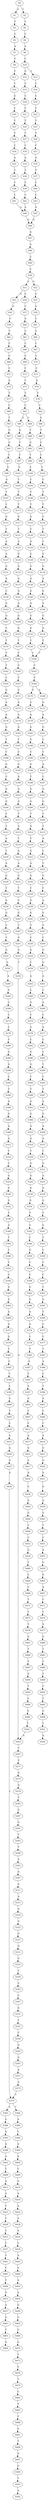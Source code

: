 strict digraph  {
	S0 -> S1 [ label = G ];
	S0 -> S2 [ label = T ];
	S1 -> S3 [ label = T ];
	S2 -> S4 [ label = T ];
	S3 -> S5 [ label = C ];
	S4 -> S6 [ label = C ];
	S5 -> S7 [ label = A ];
	S6 -> S8 [ label = A ];
	S7 -> S9 [ label = C ];
	S8 -> S10 [ label = C ];
	S9 -> S11 [ label = T ];
	S10 -> S12 [ label = G ];
	S10 -> S13 [ label = T ];
	S11 -> S14 [ label = C ];
	S12 -> S15 [ label = C ];
	S13 -> S16 [ label = C ];
	S14 -> S17 [ label = G ];
	S15 -> S18 [ label = C ];
	S16 -> S19 [ label = C ];
	S17 -> S20 [ label = C ];
	S18 -> S21 [ label = C ];
	S19 -> S22 [ label = T ];
	S20 -> S23 [ label = T ];
	S21 -> S24 [ label = T ];
	S22 -> S25 [ label = T ];
	S23 -> S26 [ label = T ];
	S24 -> S27 [ label = T ];
	S25 -> S28 [ label = T ];
	S26 -> S29 [ label = C ];
	S27 -> S30 [ label = C ];
	S28 -> S31 [ label = C ];
	S29 -> S32 [ label = A ];
	S30 -> S33 [ label = A ];
	S31 -> S34 [ label = A ];
	S32 -> S35 [ label = T ];
	S33 -> S36 [ label = T ];
	S34 -> S37 [ label = T ];
	S35 -> S38 [ label = C ];
	S36 -> S39 [ label = C ];
	S37 -> S40 [ label = C ];
	S38 -> S41 [ label = C ];
	S39 -> S42 [ label = C ];
	S40 -> S43 [ label = C ];
	S41 -> S44 [ label = A ];
	S42 -> S44 [ label = A ];
	S43 -> S45 [ label = A ];
	S44 -> S46 [ label = G ];
	S45 -> S46 [ label = G ];
	S46 -> S47 [ label = A ];
	S47 -> S48 [ label = A ];
	S48 -> S49 [ label = C ];
	S49 -> S50 [ label = C ];
	S50 -> S51 [ label = A ];
	S50 -> S52 [ label = G ];
	S51 -> S53 [ label = G ];
	S51 -> S54 [ label = C ];
	S52 -> S55 [ label = G ];
	S53 -> S56 [ label = A ];
	S54 -> S57 [ label = C ];
	S55 -> S58 [ label = A ];
	S56 -> S59 [ label = C ];
	S57 -> S60 [ label = A ];
	S58 -> S61 [ label = C ];
	S59 -> S62 [ label = T ];
	S60 -> S63 [ label = C ];
	S61 -> S64 [ label = G ];
	S62 -> S65 [ label = C ];
	S63 -> S66 [ label = C ];
	S64 -> S67 [ label = C ];
	S65 -> S68 [ label = C ];
	S66 -> S69 [ label = C ];
	S67 -> S70 [ label = C ];
	S68 -> S71 [ label = C ];
	S69 -> S72 [ label = C ];
	S70 -> S73 [ label = C ];
	S71 -> S74 [ label = A ];
	S72 -> S75 [ label = T ];
	S73 -> S76 [ label = A ];
	S74 -> S77 [ label = T ];
	S75 -> S78 [ label = T ];
	S76 -> S79 [ label = T ];
	S77 -> S80 [ label = C ];
	S78 -> S81 [ label = C ];
	S79 -> S82 [ label = C ];
	S80 -> S83 [ label = T ];
	S81 -> S84 [ label = C ];
	S81 -> S85 [ label = G ];
	S82 -> S86 [ label = G ];
	S83 -> S87 [ label = G ];
	S84 -> S88 [ label = T ];
	S85 -> S89 [ label = A ];
	S86 -> S90 [ label = T ];
	S87 -> S91 [ label = C ];
	S88 -> S92 [ label = G ];
	S89 -> S93 [ label = T ];
	S90 -> S94 [ label = C ];
	S91 -> S95 [ label = C ];
	S92 -> S96 [ label = T ];
	S93 -> S97 [ label = C ];
	S94 -> S98 [ label = C ];
	S95 -> S99 [ label = A ];
	S96 -> S100 [ label = C ];
	S97 -> S101 [ label = G ];
	S98 -> S102 [ label = T ];
	S99 -> S103 [ label = G ];
	S100 -> S104 [ label = C ];
	S101 -> S105 [ label = T ];
	S102 -> S106 [ label = C ];
	S103 -> S107 [ label = T ];
	S104 -> S108 [ label = T ];
	S105 -> S109 [ label = T ];
	S106 -> S110 [ label = T ];
	S107 -> S111 [ label = C ];
	S108 -> S112 [ label = T ];
	S109 -> S113 [ label = T ];
	S110 -> S114 [ label = T ];
	S111 -> S115 [ label = G ];
	S112 -> S116 [ label = G ];
	S113 -> S117 [ label = G ];
	S114 -> S118 [ label = C ];
	S115 -> S119 [ label = T ];
	S116 -> S120 [ label = T ];
	S117 -> S121 [ label = T ];
	S118 -> S122 [ label = T ];
	S119 -> S123 [ label = A ];
	S120 -> S124 [ label = A ];
	S121 -> S125 [ label = A ];
	S122 -> S126 [ label = C ];
	S123 -> S127 [ label = A ];
	S124 -> S128 [ label = G ];
	S125 -> S129 [ label = G ];
	S126 -> S130 [ label = G ];
	S127 -> S131 [ label = G ];
	S128 -> S132 [ label = G ];
	S129 -> S133 [ label = G ];
	S130 -> S134 [ label = G ];
	S131 -> S135 [ label = A ];
	S132 -> S136 [ label = A ];
	S133 -> S137 [ label = A ];
	S134 -> S138 [ label = A ];
	S135 -> S139 [ label = C ];
	S136 -> S140 [ label = G ];
	S137 -> S141 [ label = A ];
	S138 -> S142 [ label = G ];
	S139 -> S143 [ label = G ];
	S140 -> S144 [ label = A ];
	S141 -> S145 [ label = A ];
	S142 -> S146 [ label = A ];
	S143 -> S147 [ label = G ];
	S144 -> S148 [ label = G ];
	S145 -> S149 [ label = G ];
	S146 -> S150 [ label = G ];
	S147 -> S151 [ label = C ];
	S148 -> S152 [ label = G ];
	S149 -> S153 [ label = G ];
	S150 -> S154 [ label = G ];
	S151 -> S155 [ label = T ];
	S152 -> S156 [ label = T ];
	S153 -> S157 [ label = T ];
	S154 -> S158 [ label = T ];
	S155 -> S159 [ label = C ];
	S156 -> S160 [ label = C ];
	S157 -> S161 [ label = C ];
	S158 -> S160 [ label = C ];
	S159 -> S162 [ label = T ];
	S160 -> S163 [ label = C ];
	S161 -> S164 [ label = C ];
	S162 -> S165 [ label = C ];
	S163 -> S166 [ label = C ];
	S164 -> S167 [ label = C ];
	S165 -> S168 [ label = G ];
	S166 -> S169 [ label = A ];
	S166 -> S170 [ label = G ];
	S167 -> S171 [ label = G ];
	S168 -> S172 [ label = A ];
	S169 -> S173 [ label = G ];
	S170 -> S174 [ label = G ];
	S171 -> S175 [ label = A ];
	S172 -> S176 [ label = A ];
	S173 -> S177 [ label = A ];
	S174 -> S178 [ label = A ];
	S175 -> S179 [ label = A ];
	S176 -> S180 [ label = G ];
	S177 -> S181 [ label = G ];
	S178 -> S182 [ label = G ];
	S179 -> S183 [ label = G ];
	S180 -> S184 [ label = T ];
	S181 -> S185 [ label = C ];
	S182 -> S186 [ label = G ];
	S183 -> S187 [ label = T ];
	S184 -> S188 [ label = C ];
	S185 -> S189 [ label = C ];
	S186 -> S190 [ label = C ];
	S187 -> S191 [ label = C ];
	S188 -> S192 [ label = G ];
	S189 -> S193 [ label = A ];
	S190 -> S194 [ label = G ];
	S191 -> S195 [ label = G ];
	S192 -> S196 [ label = C ];
	S193 -> S197 [ label = C ];
	S194 -> S198 [ label = T ];
	S195 -> S199 [ label = A ];
	S196 -> S200 [ label = G ];
	S197 -> S201 [ label = G ];
	S198 -> S202 [ label = G ];
	S199 -> S203 [ label = G ];
	S200 -> S204 [ label = G ];
	S201 -> S205 [ label = G ];
	S202 -> S206 [ label = G ];
	S203 -> S207 [ label = G ];
	S204 -> S208 [ label = C ];
	S205 -> S209 [ label = T ];
	S206 -> S210 [ label = T ];
	S207 -> S211 [ label = T ];
	S208 -> S212 [ label = T ];
	S209 -> S213 [ label = T ];
	S210 -> S214 [ label = A ];
	S211 -> S215 [ label = A ];
	S212 -> S216 [ label = A ];
	S213 -> S217 [ label = A ];
	S214 -> S218 [ label = T ];
	S215 -> S219 [ label = T ];
	S216 -> S220 [ label = T ];
	S217 -> S221 [ label = C ];
	S218 -> S222 [ label = G ];
	S219 -> S223 [ label = A ];
	S220 -> S224 [ label = A ];
	S221 -> S225 [ label = T ];
	S222 -> S226 [ label = A ];
	S223 -> S227 [ label = A ];
	S224 -> S228 [ label = G ];
	S225 -> S229 [ label = G ];
	S226 -> S230 [ label = G ];
	S227 -> S231 [ label = G ];
	S228 -> S232 [ label = T ];
	S229 -> S233 [ label = C ];
	S230 -> S234 [ label = C ];
	S231 -> S235 [ label = T ];
	S232 -> S236 [ label = A ];
	S233 -> S237 [ label = A ];
	S234 -> S238 [ label = G ];
	S235 -> S239 [ label = C ];
	S236 -> S240 [ label = G ];
	S237 -> S241 [ label = G ];
	S238 -> S242 [ label = G ];
	S239 -> S243 [ label = G ];
	S240 -> S244 [ label = C ];
	S241 -> S245 [ label = A ];
	S242 -> S246 [ label = T ];
	S243 -> S247 [ label = T ];
	S244 -> S248 [ label = C ];
	S245 -> S249 [ label = C ];
	S246 -> S250 [ label = C ];
	S247 -> S251 [ label = G ];
	S248 -> S252 [ label = G ];
	S249 -> S253 [ label = G ];
	S250 -> S254 [ label = G ];
	S251 -> S255 [ label = G ];
	S252 -> S256 [ label = A ];
	S253 -> S257 [ label = G ];
	S254 -> S258 [ label = C ];
	S255 -> S259 [ label = T ];
	S256 -> S260 [ label = A ];
	S257 -> S261 [ label = A ];
	S258 -> S262 [ label = A ];
	S259 -> S263 [ label = A ];
	S260 -> S264 [ label = A ];
	S261 -> S265 [ label = C ];
	S262 -> S266 [ label = C ];
	S263 -> S267 [ label = C ];
	S264 -> S268 [ label = C ];
	S265 -> S269 [ label = A ];
	S266 -> S270 [ label = G ];
	S267 -> S271 [ label = C ];
	S268 -> S272 [ label = C ];
	S269 -> S273 [ label = C ];
	S270 -> S274 [ label = C ];
	S271 -> S275 [ label = G ];
	S272 -> S276 [ label = C ];
	S273 -> S277 [ label = A ];
	S274 -> S278 [ label = G ];
	S275 -> S279 [ label = G ];
	S276 -> S280 [ label = C ];
	S277 -> S281 [ label = C ];
	S278 -> S282 [ label = C ];
	S279 -> S283 [ label = T ];
	S280 -> S284 [ label = G ];
	S281 -> S285 [ label = C ];
	S282 -> S286 [ label = G ];
	S283 -> S287 [ label = G ];
	S284 -> S288 [ label = A ];
	S285 -> S289 [ label = T ];
	S286 -> S290 [ label = G ];
	S287 -> S291 [ label = G ];
	S288 -> S292 [ label = C ];
	S289 -> S293 [ label = C ];
	S290 -> S294 [ label = C ];
	S291 -> S295 [ label = T ];
	S292 -> S296 [ label = T ];
	S293 -> S297 [ label = T ];
	S294 -> S298 [ label = T ];
	S295 -> S299 [ label = T ];
	S296 -> S300 [ label = A ];
	S297 -> S301 [ label = A ];
	S298 -> S302 [ label = G ];
	S299 -> S303 [ label = A ];
	S300 -> S304 [ label = G ];
	S301 -> S305 [ label = G ];
	S302 -> S306 [ label = G ];
	S303 -> S307 [ label = G ];
	S304 -> S308 [ label = A ];
	S305 -> S309 [ label = A ];
	S306 -> S310 [ label = A ];
	S307 -> S311 [ label = A ];
	S308 -> S312 [ label = A ];
	S309 -> S313 [ label = A ];
	S310 -> S314 [ label = A ];
	S311 -> S315 [ label = A ];
	S312 -> S316 [ label = T ];
	S313 -> S317 [ label = C ];
	S314 -> S318 [ label = T ];
	S315 -> S319 [ label = G ];
	S316 -> S320 [ label = C ];
	S317 -> S321 [ label = G ];
	S318 -> S322 [ label = G ];
	S319 -> S323 [ label = G ];
	S320 -> S324 [ label = G ];
	S321 -> S325 [ label = A ];
	S322 -> S326 [ label = G ];
	S323 -> S327 [ label = G ];
	S324 -> S328 [ label = G ];
	S325 -> S329 [ label = G ];
	S326 -> S330 [ label = G ];
	S327 -> S331 [ label = G ];
	S328 -> S332 [ label = G ];
	S329 -> S333 [ label = G ];
	S330 -> S334 [ label = G ];
	S331 -> S335 [ label = G ];
	S332 -> S336 [ label = T ];
	S333 -> S337 [ label = T ];
	S334 -> S338 [ label = T ];
	S335 -> S339 [ label = T ];
	S336 -> S340 [ label = A ];
	S337 -> S341 [ label = G ];
	S338 -> S342 [ label = C ];
	S339 -> S343 [ label = C ];
	S340 -> S344 [ label = T ];
	S341 -> S345 [ label = T ];
	S342 -> S346 [ label = C ];
	S343 -> S347 [ label = C ];
	S344 -> S348 [ label = C ];
	S345 -> S349 [ label = C ];
	S346 -> S350 [ label = G ];
	S347 -> S351 [ label = G ];
	S348 -> S352 [ label = C ];
	S349 -> S353 [ label = C ];
	S350 -> S354 [ label = C ];
	S351 -> S355 [ label = T ];
	S352 -> S356 [ label = C ];
	S353 -> S357 [ label = C ];
	S354 -> S358 [ label = C ];
	S355 -> S359 [ label = C ];
	S356 -> S360 [ label = G ];
	S357 -> S361 [ label = T ];
	S358 -> S362 [ label = G ];
	S359 -> S363 [ label = G ];
	S360 -> S364 [ label = A ];
	S361 -> S365 [ label = G ];
	S362 -> S366 [ label = G ];
	S363 -> S367 [ label = G ];
	S364 -> S368 [ label = A ];
	S365 -> S369 [ label = T ];
	S366 -> S370 [ label = A ];
	S367 -> S371 [ label = A ];
	S368 -> S372 [ label = A ];
	S369 -> S373 [ label = C ];
	S370 -> S374 [ label = A ];
	S371 -> S375 [ label = A ];
	S372 -> S376 [ label = G ];
	S373 -> S377 [ label = C ];
	S374 -> S378 [ label = C ];
	S375 -> S379 [ label = C ];
	S376 -> S380 [ label = T ];
	S377 -> S381 [ label = T ];
	S378 -> S382 [ label = T ];
	S379 -> S383 [ label = A ];
	S379 -> S384 [ label = T ];
	S380 -> S385 [ label = G ];
	S381 -> S386 [ label = A ];
	S382 -> S387 [ label = G ];
	S383 -> S388 [ label = G ];
	S384 -> S389 [ label = A ];
	S385 -> S390 [ label = T ];
	S386 -> S391 [ label = C ];
	S387 -> S392 [ label = C ];
	S388 -> S393 [ label = G ];
	S389 -> S394 [ label = C ];
	S390 -> S395 [ label = C ];
	S391 -> S396 [ label = T ];
	S392 -> S397 [ label = A ];
	S393 -> S398 [ label = A ];
	S394 -> S399 [ label = A ];
	S395 -> S400 [ label = G ];
	S396 -> S401 [ label = A ];
	S397 -> S402 [ label = A ];
	S398 -> S403 [ label = A ];
	S399 -> S404 [ label = A ];
	S400 -> S405 [ label = T ];
	S401 -> S406 [ label = C ];
	S402 -> S407 [ label = C ];
	S403 -> S408 [ label = T ];
	S404 -> S409 [ label = C ];
	S405 -> S410 [ label = C ];
	S406 -> S411 [ label = C ];
	S407 -> S412 [ label = C ];
	S408 -> S413 [ label = A ];
	S409 -> S414 [ label = G ];
	S410 -> S415 [ label = G ];
	S411 -> S416 [ label = A ];
	S412 -> S417 [ label = A ];
	S413 -> S418 [ label = G ];
	S414 -> S419 [ label = A ];
	S415 -> S420 [ label = G ];
	S416 -> S421 [ label = G ];
	S417 -> S422 [ label = G ];
	S418 -> S423 [ label = T ];
	S419 -> S424 [ label = A ];
	S420 -> S425 [ label = A ];
	S421 -> S426 [ label = G ];
	S422 -> S427 [ label = A ];
	S423 -> S428 [ label = C ];
	S424 -> S429 [ label = A ];
	S425 -> S430 [ label = A ];
	S426 -> S431 [ label = A ];
	S427 -> S432 [ label = A ];
	S428 -> S433 [ label = T ];
	S429 -> S434 [ label = A ];
	S430 -> S379 [ label = C ];
	S431 -> S435 [ label = G ];
	S432 -> S436 [ label = C ];
	S433 -> S437 [ label = C ];
	S434 -> S438 [ label = C ];
	S435 -> S439 [ label = A ];
	S436 -> S440 [ label = A ];
	S437 -> S441 [ label = T ];
	S438 -> S442 [ label = A ];
	S439 -> S443 [ label = G ];
	S440 -> S444 [ label = G ];
	S441 -> S445 [ label = C ];
	S442 -> S446 [ label = G ];
	S443 -> S447 [ label = T ];
	S444 -> S448 [ label = C ];
	S445 -> S449 [ label = T ];
	S446 -> S450 [ label = A ];
	S447 -> S451 [ label = C ];
	S448 -> S452 [ label = C ];
	S449 -> S453 [ label = G ];
	S450 -> S454 [ label = A ];
	S451 -> S455 [ label = A ];
	S452 -> S456 [ label = G ];
	S453 -> S457 [ label = A ];
	S454 -> S458 [ label = G ];
	S455 -> S459 [ label = G ];
	S456 -> S460 [ label = T ];
	S457 -> S461 [ label = G ];
	S458 -> S462 [ label = G ];
	S459 -> S463 [ label = G ];
	S460 -> S464 [ label = C ];
	S461 -> S465 [ label = T ];
	S462 -> S466 [ label = G ];
	S463 -> S467 [ label = A ];
	S464 -> S468 [ label = C ];
	S465 -> S469 [ label = A ];
	S466 -> S470 [ label = G ];
	S467 -> S471 [ label = C ];
	S468 -> S472 [ label = T ];
	S470 -> S473 [ label = T ];
	S471 -> S474 [ label = C ];
	S472 -> S475 [ label = C ];
	S473 -> S476 [ label = C ];
	S474 -> S477 [ label = A ];
	S475 -> S478 [ label = T ];
	S476 -> S479 [ label = T ];
	S477 -> S480 [ label = G ];
	S478 -> S481 [ label = G ];
	S479 -> S482 [ label = C ];
	S480 -> S483 [ label = T ];
	S481 -> S484 [ label = T ];
	S482 -> S485 [ label = T ];
	S483 -> S486 [ label = C ];
	S484 -> S487 [ label = C ];
	S485 -> S488 [ label = C ];
	S486 -> S489 [ label = T ];
	S487 -> S490 [ label = G ];
	S488 -> S491 [ label = G ];
	S489 -> S492 [ label = C ];
	S490 -> S493 [ label = T ];
	S491 -> S494 [ label = T ];
	S492 -> S495 [ label = T ];
	S493 -> S496 [ label = G ];
	S494 -> S497 [ label = G ];
	S495 -> S498 [ label = G ];
	S496 -> S499 [ label = G ];
	S497 -> S500 [ label = G ];
	S498 -> S501 [ label = T ];
	S499 -> S502 [ label = T ];
	S500 -> S503 [ label = T ];
	S501 -> S504 [ label = A ];
	S502 -> S263 [ label = A ];
	S503 -> S505 [ label = A ];
}
